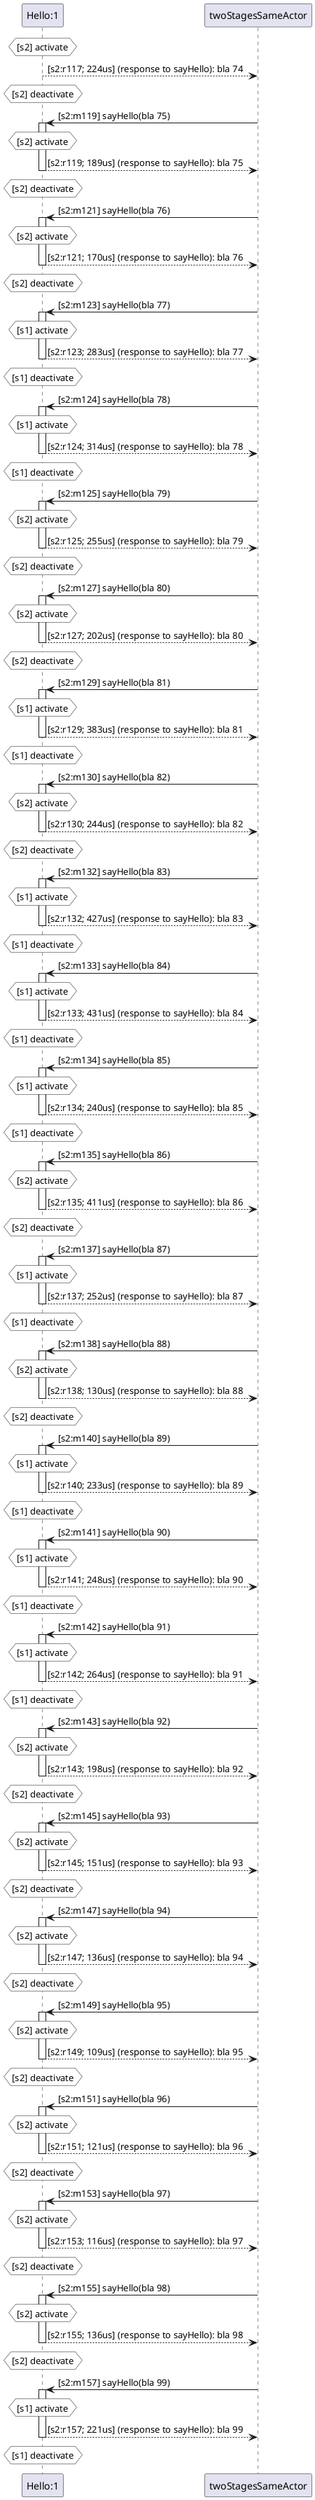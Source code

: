 @startuml
hnote over "Hello:1" #white : [s2] activate
"Hello:1" --> "twoStagesSameActor" : [s2:r117; 224us] (response to sayHello): bla 74
deactivate "Hello:1"
hnote over "Hello:1" #white : [s2] deactivate
"twoStagesSameActor" -> "Hello:1" : [s2:m119] sayHello(bla 75)
activate "Hello:1"
hnote over "Hello:1" #white : [s2] activate
"Hello:1" --> "twoStagesSameActor" : [s2:r119; 189us] (response to sayHello): bla 75
deactivate "Hello:1"
hnote over "Hello:1" #white : [s2] deactivate
"twoStagesSameActor" -> "Hello:1" : [s2:m121] sayHello(bla 76)
activate "Hello:1"
hnote over "Hello:1" #white : [s2] activate
"Hello:1" --> "twoStagesSameActor" : [s2:r121; 170us] (response to sayHello): bla 76
deactivate "Hello:1"
hnote over "Hello:1" #white : [s2] deactivate
"twoStagesSameActor" -> "Hello:1" : [s2:m123] sayHello(bla 77)
activate "Hello:1"
hnote over "Hello:1" #white : [s1] activate
"Hello:1" --> "twoStagesSameActor" : [s2:r123; 283us] (response to sayHello): bla 77
deactivate "Hello:1"
hnote over "Hello:1" #white : [s1] deactivate
"twoStagesSameActor" -> "Hello:1" : [s2:m124] sayHello(bla 78)
activate "Hello:1"
hnote over "Hello:1" #white : [s1] activate
"Hello:1" --> "twoStagesSameActor" : [s2:r124; 314us] (response to sayHello): bla 78
deactivate "Hello:1"
hnote over "Hello:1" #white : [s1] deactivate
"twoStagesSameActor" -> "Hello:1" : [s2:m125] sayHello(bla 79)
activate "Hello:1"
hnote over "Hello:1" #white : [s2] activate
"Hello:1" --> "twoStagesSameActor" : [s2:r125; 255us] (response to sayHello): bla 79
deactivate "Hello:1"
hnote over "Hello:1" #white : [s2] deactivate
"twoStagesSameActor" -> "Hello:1" : [s2:m127] sayHello(bla 80)
activate "Hello:1"
hnote over "Hello:1" #white : [s2] activate
"Hello:1" --> "twoStagesSameActor" : [s2:r127; 202us] (response to sayHello): bla 80
deactivate "Hello:1"
hnote over "Hello:1" #white : [s2] deactivate
"twoStagesSameActor" -> "Hello:1" : [s2:m129] sayHello(bla 81)
activate "Hello:1"
hnote over "Hello:1" #white : [s1] activate
"Hello:1" --> "twoStagesSameActor" : [s2:r129; 383us] (response to sayHello): bla 81
deactivate "Hello:1"
hnote over "Hello:1" #white : [s1] deactivate
"twoStagesSameActor" -> "Hello:1" : [s2:m130] sayHello(bla 82)
activate "Hello:1"
hnote over "Hello:1" #white : [s2] activate
"Hello:1" --> "twoStagesSameActor" : [s2:r130; 244us] (response to sayHello): bla 82
deactivate "Hello:1"
hnote over "Hello:1" #white : [s2] deactivate
"twoStagesSameActor" -> "Hello:1" : [s2:m132] sayHello(bla 83)
activate "Hello:1"
hnote over "Hello:1" #white : [s1] activate
"Hello:1" --> "twoStagesSameActor" : [s2:r132; 427us] (response to sayHello): bla 83
deactivate "Hello:1"
hnote over "Hello:1" #white : [s1] deactivate
"twoStagesSameActor" -> "Hello:1" : [s2:m133] sayHello(bla 84)
activate "Hello:1"
hnote over "Hello:1" #white : [s1] activate
"Hello:1" --> "twoStagesSameActor" : [s2:r133; 431us] (response to sayHello): bla 84
deactivate "Hello:1"
hnote over "Hello:1" #white : [s1] deactivate
"twoStagesSameActor" -> "Hello:1" : [s2:m134] sayHello(bla 85)
activate "Hello:1"
hnote over "Hello:1" #white : [s1] activate
"Hello:1" --> "twoStagesSameActor" : [s2:r134; 240us] (response to sayHello): bla 85
deactivate "Hello:1"
hnote over "Hello:1" #white : [s1] deactivate
"twoStagesSameActor" -> "Hello:1" : [s2:m135] sayHello(bla 86)
activate "Hello:1"
hnote over "Hello:1" #white : [s2] activate
"Hello:1" --> "twoStagesSameActor" : [s2:r135; 411us] (response to sayHello): bla 86
deactivate "Hello:1"
hnote over "Hello:1" #white : [s2] deactivate
"twoStagesSameActor" -> "Hello:1" : [s2:m137] sayHello(bla 87)
activate "Hello:1"
hnote over "Hello:1" #white : [s1] activate
"Hello:1" --> "twoStagesSameActor" : [s2:r137; 252us] (response to sayHello): bla 87
deactivate "Hello:1"
hnote over "Hello:1" #white : [s1] deactivate
"twoStagesSameActor" -> "Hello:1" : [s2:m138] sayHello(bla 88)
activate "Hello:1"
hnote over "Hello:1" #white : [s2] activate
"Hello:1" --> "twoStagesSameActor" : [s2:r138; 130us] (response to sayHello): bla 88
deactivate "Hello:1"
hnote over "Hello:1" #white : [s2] deactivate
"twoStagesSameActor" -> "Hello:1" : [s2:m140] sayHello(bla 89)
activate "Hello:1"
hnote over "Hello:1" #white : [s1] activate
"Hello:1" --> "twoStagesSameActor" : [s2:r140; 233us] (response to sayHello): bla 89
deactivate "Hello:1"
hnote over "Hello:1" #white : [s1] deactivate
"twoStagesSameActor" -> "Hello:1" : [s2:m141] sayHello(bla 90)
activate "Hello:1"
hnote over "Hello:1" #white : [s1] activate
"Hello:1" --> "twoStagesSameActor" : [s2:r141; 248us] (response to sayHello): bla 90
deactivate "Hello:1"
hnote over "Hello:1" #white : [s1] deactivate
"twoStagesSameActor" -> "Hello:1" : [s2:m142] sayHello(bla 91)
activate "Hello:1"
hnote over "Hello:1" #white : [s1] activate
"Hello:1" --> "twoStagesSameActor" : [s2:r142; 264us] (response to sayHello): bla 91
deactivate "Hello:1"
hnote over "Hello:1" #white : [s1] deactivate
"twoStagesSameActor" -> "Hello:1" : [s2:m143] sayHello(bla 92)
activate "Hello:1"
hnote over "Hello:1" #white : [s2] activate
"Hello:1" --> "twoStagesSameActor" : [s2:r143; 198us] (response to sayHello): bla 92
deactivate "Hello:1"
hnote over "Hello:1" #white : [s2] deactivate
"twoStagesSameActor" -> "Hello:1" : [s2:m145] sayHello(bla 93)
activate "Hello:1"
hnote over "Hello:1" #white : [s2] activate
"Hello:1" --> "twoStagesSameActor" : [s2:r145; 151us] (response to sayHello): bla 93
deactivate "Hello:1"
hnote over "Hello:1" #white : [s2] deactivate
"twoStagesSameActor" -> "Hello:1" : [s2:m147] sayHello(bla 94)
activate "Hello:1"
hnote over "Hello:1" #white : [s2] activate
"Hello:1" --> "twoStagesSameActor" : [s2:r147; 136us] (response to sayHello): bla 94
deactivate "Hello:1"
hnote over "Hello:1" #white : [s2] deactivate
"twoStagesSameActor" -> "Hello:1" : [s2:m149] sayHello(bla 95)
activate "Hello:1"
hnote over "Hello:1" #white : [s2] activate
"Hello:1" --> "twoStagesSameActor" : [s2:r149; 109us] (response to sayHello): bla 95
deactivate "Hello:1"
hnote over "Hello:1" #white : [s2] deactivate
"twoStagesSameActor" -> "Hello:1" : [s2:m151] sayHello(bla 96)
activate "Hello:1"
hnote over "Hello:1" #white : [s2] activate
"Hello:1" --> "twoStagesSameActor" : [s2:r151; 121us] (response to sayHello): bla 96
deactivate "Hello:1"
hnote over "Hello:1" #white : [s2] deactivate
"twoStagesSameActor" -> "Hello:1" : [s2:m153] sayHello(bla 97)
activate "Hello:1"
hnote over "Hello:1" #white : [s2] activate
"Hello:1" --> "twoStagesSameActor" : [s2:r153; 116us] (response to sayHello): bla 97
deactivate "Hello:1"
hnote over "Hello:1" #white : [s2] deactivate
"twoStagesSameActor" -> "Hello:1" : [s2:m155] sayHello(bla 98)
activate "Hello:1"
hnote over "Hello:1" #white : [s2] activate
"Hello:1" --> "twoStagesSameActor" : [s2:r155; 136us] (response to sayHello): bla 98
deactivate "Hello:1"
hnote over "Hello:1" #white : [s2] deactivate
"twoStagesSameActor" -> "Hello:1" : [s2:m157] sayHello(bla 99)
activate "Hello:1"
hnote over "Hello:1" #white : [s1] activate
"Hello:1" --> "twoStagesSameActor" : [s2:r157; 221us] (response to sayHello): bla 99
deactivate "Hello:1"
hnote over "Hello:1" #white : [s1] deactivate
@enduml
